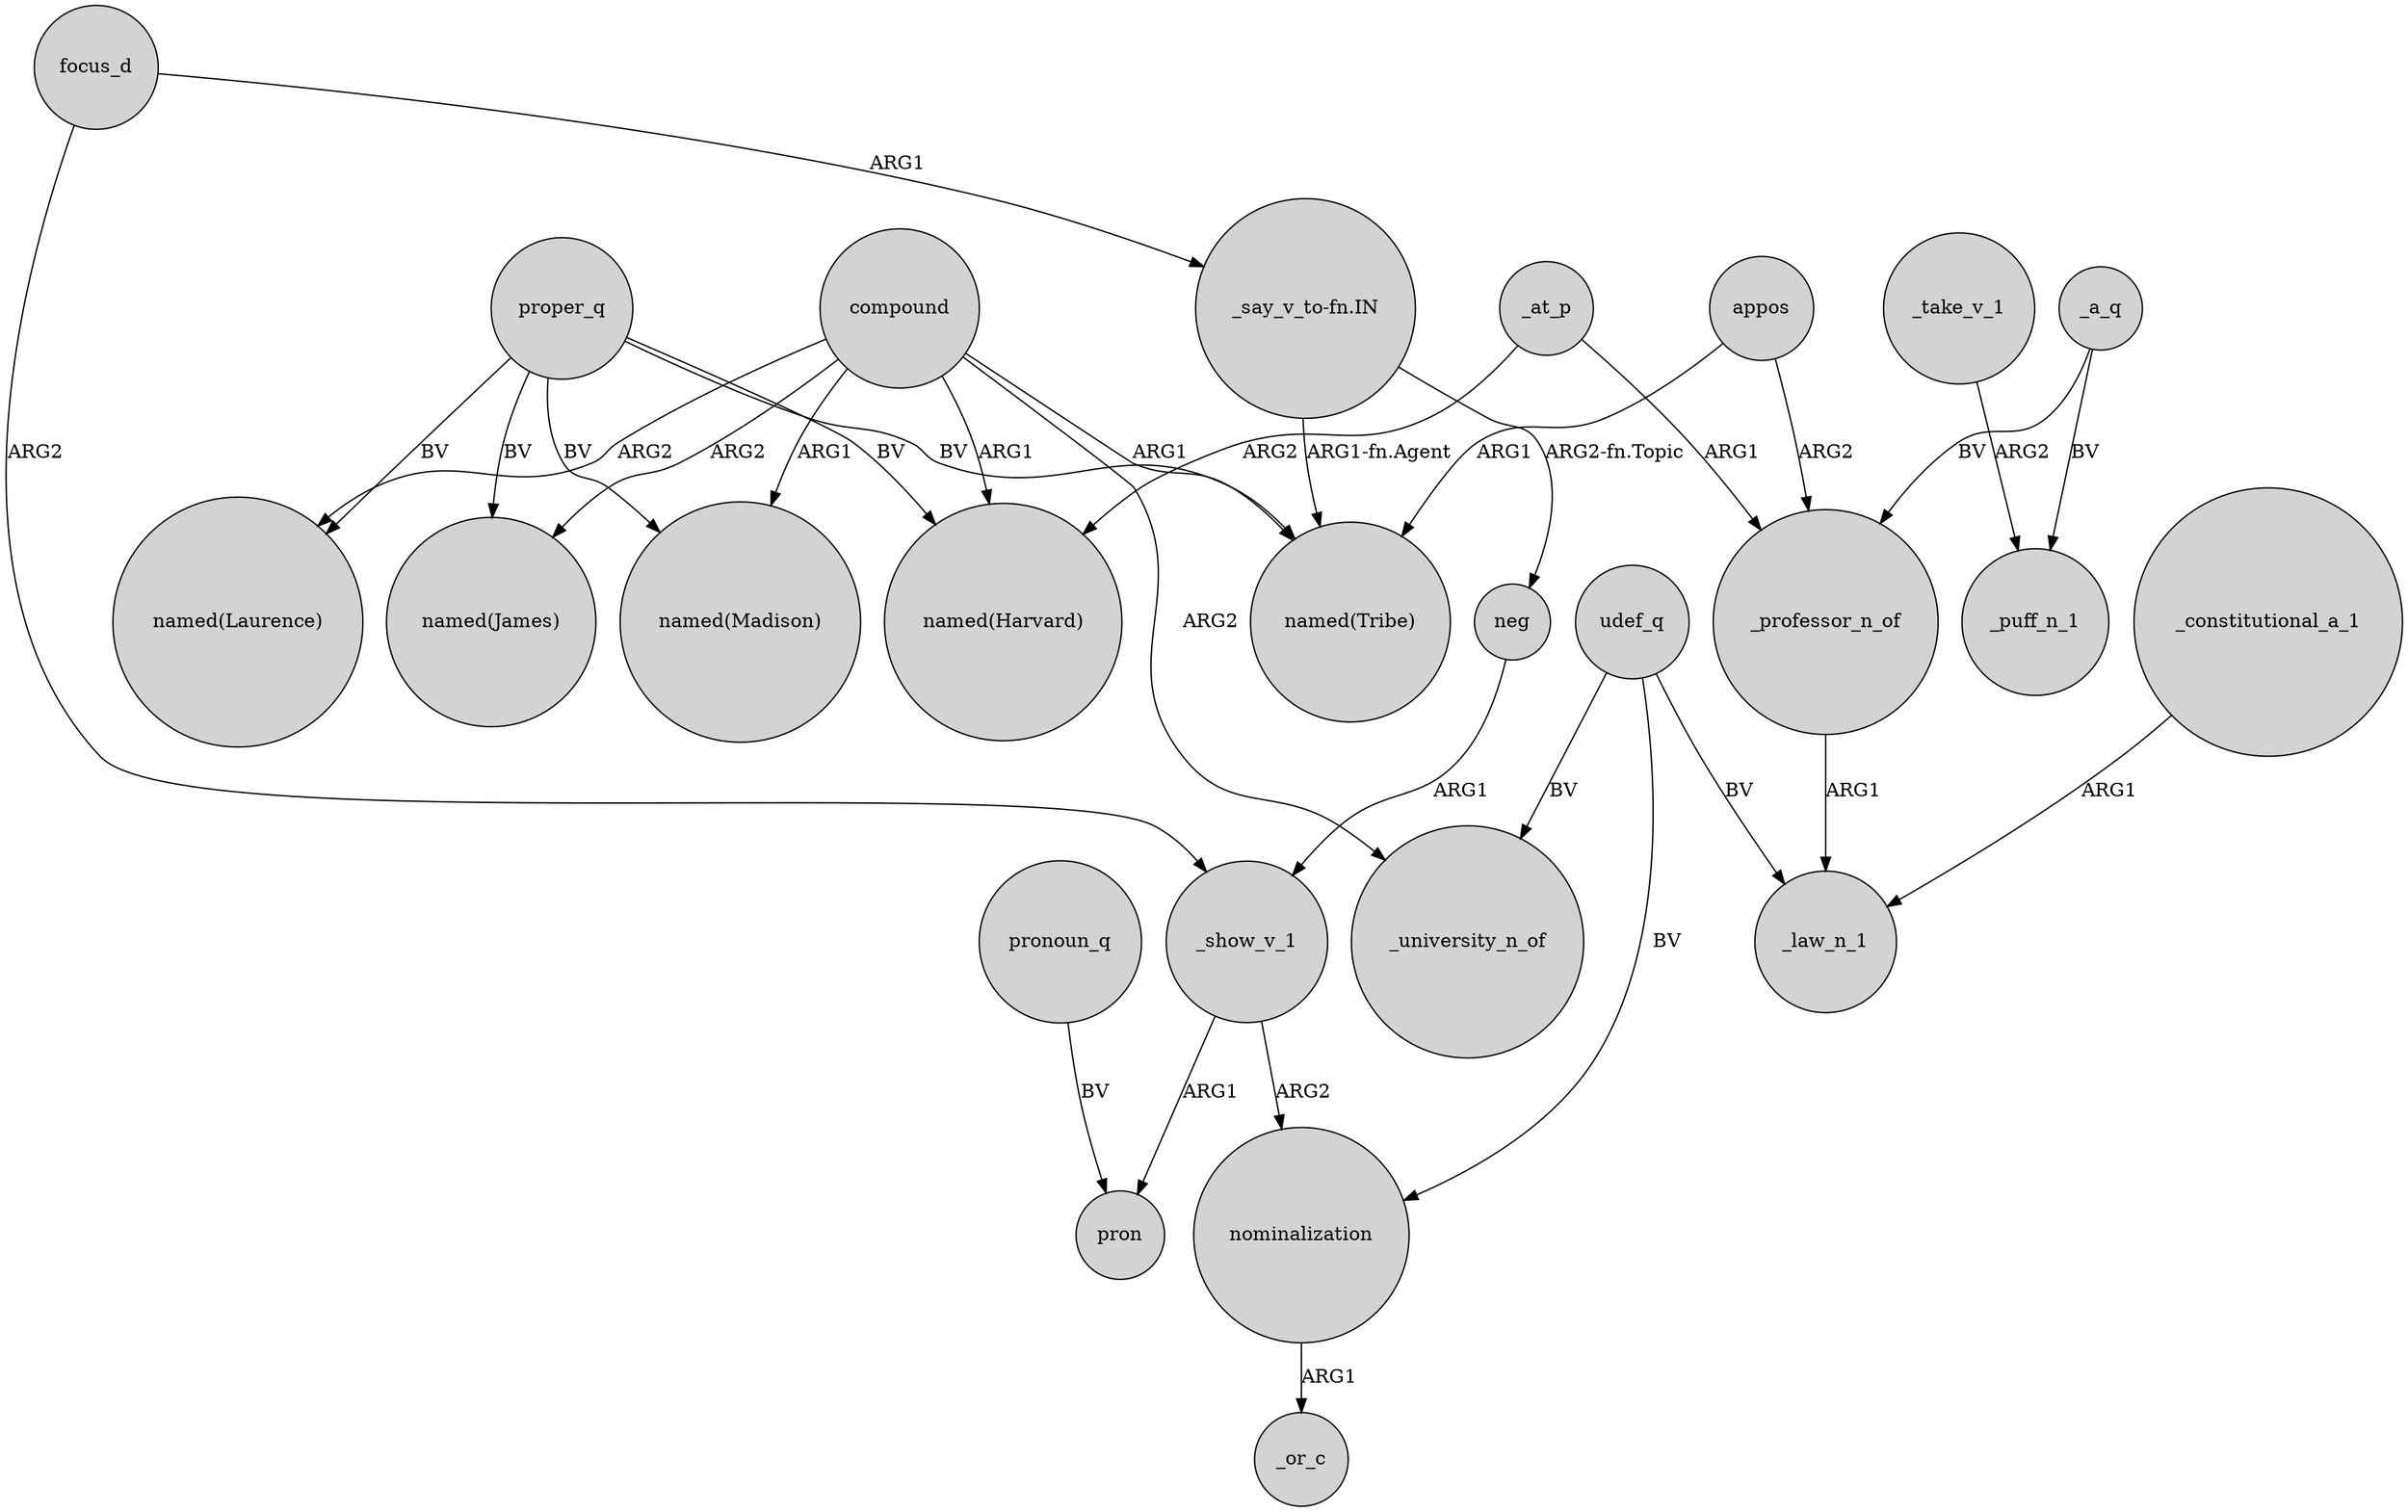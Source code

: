 digraph {
	node [shape=circle style=filled]
	compound -> "named(Harvard)" [label=ARG1]
	compound -> "named(Tribe)" [label=ARG1]
	neg -> _show_v_1 [label=ARG1]
	"_say_v_to-fn.IN" -> "named(Tribe)" [label="ARG1-fn.Agent"]
	proper_q -> "named(Laurence)" [label=BV]
	_show_v_1 -> pron [label=ARG1]
	compound -> "named(James)" [label=ARG2]
	proper_q -> "named(Madison)" [label=BV]
	udef_q -> _law_n_1 [label=BV]
	compound -> "named(Laurence)" [label=ARG2]
	_a_q -> _puff_n_1 [label=BV]
	focus_d -> "_say_v_to-fn.IN" [label=ARG1]
	proper_q -> "named(Harvard)" [label=BV]
	udef_q -> _university_n_of [label=BV]
	_professor_n_of -> _law_n_1 [label=ARG1]
	_constitutional_a_1 -> _law_n_1 [label=ARG1]
	_a_q -> _professor_n_of [label=BV]
	compound -> "named(Madison)" [label=ARG1]
	pronoun_q -> pron [label=BV]
	appos -> "named(Tribe)" [label=ARG1]
	compound -> _university_n_of [label=ARG2]
	proper_q -> "named(James)" [label=BV]
	nominalization -> _or_c [label=ARG1]
	udef_q -> nominalization [label=BV]
	_at_p -> _professor_n_of [label=ARG1]
	focus_d -> _show_v_1 [label=ARG2]
	"_say_v_to-fn.IN" -> neg [label="ARG2-fn.Topic"]
	_at_p -> "named(Harvard)" [label=ARG2]
	_show_v_1 -> nominalization [label=ARG2]
	_take_v_1 -> _puff_n_1 [label=ARG2]
	appos -> _professor_n_of [label=ARG2]
	proper_q -> "named(Tribe)" [label=BV]
}
